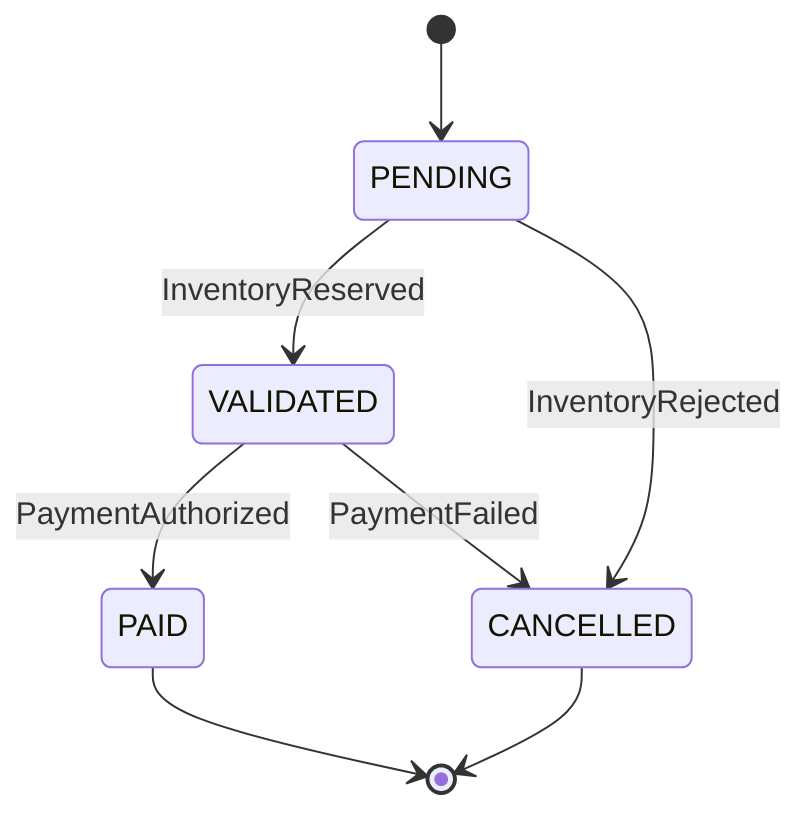 stateDiagram-v2
  [*] --> PENDING
  PENDING --> VALIDATED: InventoryReserved
  PENDING --> CANCELLED: InventoryRejected
  VALIDATED --> PAID: PaymentAuthorized
  VALIDATED --> CANCELLED: PaymentFailed
  PAID --> [*]
  CANCELLED --> [*]